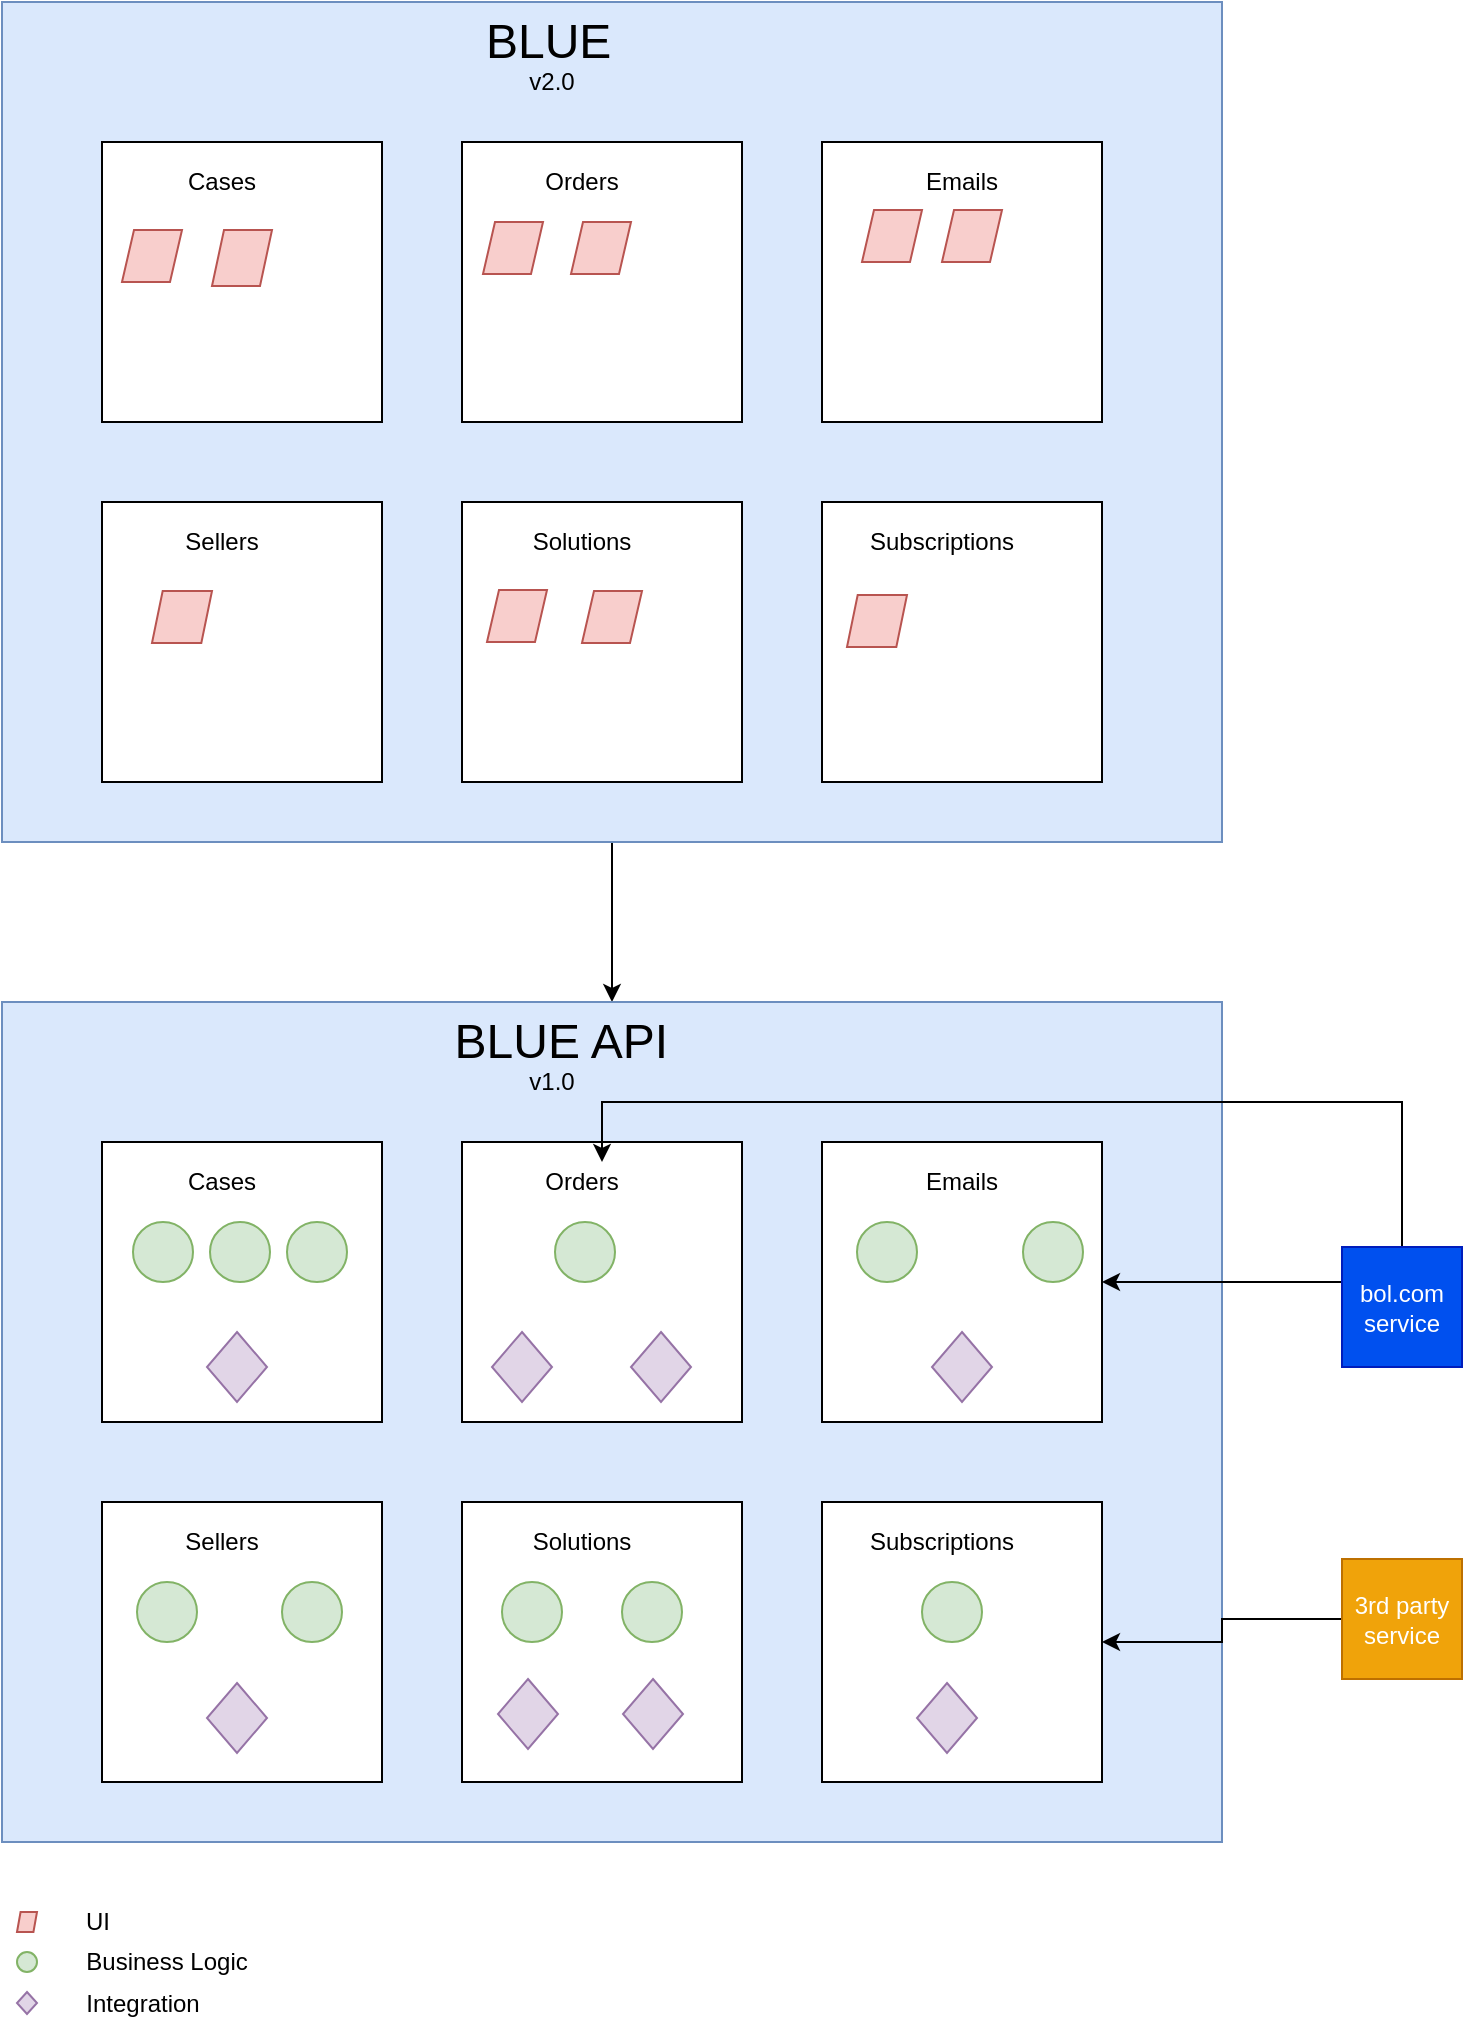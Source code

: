 <mxfile version="12.2.8" type="github" pages="1"><diagram id="LP4fNm2Q-F6p-JKcf-eE" name="Page-1"><mxGraphModel dx="2066" dy="1163" grid="1" gridSize="10" guides="1" tooltips="1" connect="1" arrows="1" fold="1" page="1" pageScale="1" pageWidth="827" pageHeight="1169" math="0" shadow="0"><root><mxCell id="0"/><mxCell id="1" parent="0"/><mxCell id="FIz1lYrmX7erdzPa_Lh_-113" value="" style="edgeStyle=orthogonalEdgeStyle;rounded=0;orthogonalLoop=1;jettySize=auto;html=1;" parent="1" source="FIz1lYrmX7erdzPa_Lh_-10" target="FIz1lYrmX7erdzPa_Lh_-66" edge="1"><mxGeometry relative="1" as="geometry"/></mxCell><mxCell id="FIz1lYrmX7erdzPa_Lh_-10" value="" style="rounded=0;whiteSpace=wrap;html=1;fillColor=#dae8fc;strokeColor=#6c8ebf;" parent="1" vertex="1"><mxGeometry x="60" y="20" width="610" height="420" as="geometry"/></mxCell><mxCell id="FIz1lYrmX7erdzPa_Lh_-2" value="&lt;font style=&quot;font-size: 24px&quot;&gt;BLUE&amp;nbsp;&amp;nbsp;&lt;/font&gt;" style="text;html=1;strokeColor=none;fillColor=none;align=center;verticalAlign=middle;whiteSpace=wrap;rounded=0;" parent="1" vertex="1"><mxGeometry x="320" y="30" width="40" height="20" as="geometry"/></mxCell><mxCell id="FIz1lYrmX7erdzPa_Lh_-3" value="" style="whiteSpace=wrap;html=1;aspect=fixed;" parent="1" vertex="1"><mxGeometry x="110" y="90" width="140" height="140" as="geometry"/></mxCell><mxCell id="FIz1lYrmX7erdzPa_Lh_-4" value="" style="whiteSpace=wrap;html=1;aspect=fixed;" parent="1" vertex="1"><mxGeometry x="290" y="90" width="140" height="140" as="geometry"/></mxCell><mxCell id="FIz1lYrmX7erdzPa_Lh_-6" value="" style="whiteSpace=wrap;html=1;aspect=fixed;" parent="1" vertex="1"><mxGeometry x="110" y="270" width="140" height="140" as="geometry"/></mxCell><mxCell id="FIz1lYrmX7erdzPa_Lh_-7" value="" style="whiteSpace=wrap;html=1;aspect=fixed;" parent="1" vertex="1"><mxGeometry x="290" y="270" width="140" height="140" as="geometry"/></mxCell><mxCell id="FIz1lYrmX7erdzPa_Lh_-8" value="" style="whiteSpace=wrap;html=1;aspect=fixed;" parent="1" vertex="1"><mxGeometry x="470" y="90" width="140" height="140" as="geometry"/></mxCell><mxCell id="FIz1lYrmX7erdzPa_Lh_-9" value="" style="whiteSpace=wrap;html=1;aspect=fixed;" parent="1" vertex="1"><mxGeometry x="470" y="270" width="140" height="140" as="geometry"/></mxCell><mxCell id="FIz1lYrmX7erdzPa_Lh_-11" value="Cases" style="text;html=1;strokeColor=none;fillColor=none;align=center;verticalAlign=middle;whiteSpace=wrap;rounded=0;" parent="1" vertex="1"><mxGeometry x="150" y="100" width="40" height="20" as="geometry"/></mxCell><mxCell id="FIz1lYrmX7erdzPa_Lh_-12" value="Orders" style="text;html=1;strokeColor=none;fillColor=none;align=center;verticalAlign=middle;whiteSpace=wrap;rounded=0;" parent="1" vertex="1"><mxGeometry x="330" y="100" width="40" height="20" as="geometry"/></mxCell><mxCell id="FIz1lYrmX7erdzPa_Lh_-13" value="Emails" style="text;html=1;strokeColor=none;fillColor=none;align=center;verticalAlign=middle;whiteSpace=wrap;rounded=0;" parent="1" vertex="1"><mxGeometry x="520" y="100" width="40" height="20" as="geometry"/></mxCell><mxCell id="FIz1lYrmX7erdzPa_Lh_-14" value="Sellers" style="text;html=1;strokeColor=none;fillColor=none;align=center;verticalAlign=middle;whiteSpace=wrap;rounded=0;" parent="1" vertex="1"><mxGeometry x="150" y="280" width="40" height="20" as="geometry"/></mxCell><mxCell id="FIz1lYrmX7erdzPa_Lh_-15" value="Solutions" style="text;html=1;strokeColor=none;fillColor=none;align=center;verticalAlign=middle;whiteSpace=wrap;rounded=0;" parent="1" vertex="1"><mxGeometry x="330" y="280" width="40" height="20" as="geometry"/></mxCell><mxCell id="FIz1lYrmX7erdzPa_Lh_-16" value="Subscriptions" style="text;html=1;strokeColor=none;fillColor=none;align=center;verticalAlign=middle;whiteSpace=wrap;rounded=0;" parent="1" vertex="1"><mxGeometry x="510" y="280" width="40" height="20" as="geometry"/></mxCell><mxCell id="FIz1lYrmX7erdzPa_Lh_-17" value="" style="shape=parallelogram;perimeter=parallelogramPerimeter;whiteSpace=wrap;html=1;fillColor=#f8cecc;strokeColor=#b85450;" parent="1" vertex="1"><mxGeometry x="120" y="134" width="30" height="26" as="geometry"/></mxCell><mxCell id="FIz1lYrmX7erdzPa_Lh_-23" value="" style="shape=parallelogram;perimeter=parallelogramPerimeter;whiteSpace=wrap;html=1;fillColor=#f8cecc;strokeColor=#b85450;" parent="1" vertex="1"><mxGeometry x="165" y="134" width="30" height="28" as="geometry"/></mxCell><mxCell id="FIz1lYrmX7erdzPa_Lh_-24" value="" style="shape=parallelogram;perimeter=parallelogramPerimeter;whiteSpace=wrap;html=1;fillColor=#f8cecc;strokeColor=#b85450;" parent="1" vertex="1"><mxGeometry x="300.5" y="130" width="30" height="26" as="geometry"/></mxCell><mxCell id="FIz1lYrmX7erdzPa_Lh_-26" value="" style="shape=parallelogram;perimeter=parallelogramPerimeter;whiteSpace=wrap;html=1;fillColor=#f8cecc;strokeColor=#b85450;" parent="1" vertex="1"><mxGeometry x="344.5" y="130" width="30" height="26" as="geometry"/></mxCell><mxCell id="FIz1lYrmX7erdzPa_Lh_-28" value="" style="shape=parallelogram;perimeter=parallelogramPerimeter;whiteSpace=wrap;html=1;fillColor=#f8cecc;strokeColor=#b85450;" parent="1" vertex="1"><mxGeometry x="530" y="124" width="30" height="26" as="geometry"/></mxCell><mxCell id="FIz1lYrmX7erdzPa_Lh_-30" value="" style="shape=parallelogram;perimeter=parallelogramPerimeter;whiteSpace=wrap;html=1;fillColor=#f8cecc;strokeColor=#b85450;" parent="1" vertex="1"><mxGeometry x="490" y="124" width="30" height="26" as="geometry"/></mxCell><mxCell id="FIz1lYrmX7erdzPa_Lh_-40" value="" style="shape=parallelogram;perimeter=parallelogramPerimeter;whiteSpace=wrap;html=1;fillColor=#f8cecc;strokeColor=#b85450;" parent="1" vertex="1"><mxGeometry x="302.5" y="314" width="30" height="26" as="geometry"/></mxCell><mxCell id="FIz1lYrmX7erdzPa_Lh_-45" value="" style="shape=parallelogram;perimeter=parallelogramPerimeter;whiteSpace=wrap;html=1;fillColor=#f8cecc;strokeColor=#b85450;" parent="1" vertex="1"><mxGeometry x="350" y="314.5" width="30" height="26" as="geometry"/></mxCell><mxCell id="FIz1lYrmX7erdzPa_Lh_-48" value="" style="shape=parallelogram;perimeter=parallelogramPerimeter;whiteSpace=wrap;html=1;fillColor=#f8cecc;strokeColor=#b85450;size=0.178;" parent="1" vertex="1"><mxGeometry x="135" y="314.5" width="30" height="26" as="geometry"/></mxCell><mxCell id="FIz1lYrmX7erdzPa_Lh_-52" value="" style="shape=parallelogram;perimeter=parallelogramPerimeter;whiteSpace=wrap;html=1;fillColor=#f8cecc;strokeColor=#b85450;size=0.178;" parent="1" vertex="1"><mxGeometry x="482.5" y="316.5" width="30" height="26" as="geometry"/></mxCell><mxCell id="FIz1lYrmX7erdzPa_Lh_-53" value="v2.0" style="text;html=1;strokeColor=none;fillColor=none;align=center;verticalAlign=middle;whiteSpace=wrap;rounded=0;" parent="1" vertex="1"><mxGeometry x="315" y="50" width="40" height="20" as="geometry"/></mxCell><mxCell id="FIz1lYrmX7erdzPa_Lh_-54" value="" style="shape=parallelogram;perimeter=parallelogramPerimeter;whiteSpace=wrap;html=1;fillColor=#f8cecc;strokeColor=#b85450;size=0.178;" parent="1" vertex="1"><mxGeometry x="67.5" y="975" width="10" height="10" as="geometry"/></mxCell><mxCell id="FIz1lYrmX7erdzPa_Lh_-55" value="" style="ellipse;whiteSpace=wrap;html=1;aspect=fixed;fillColor=#d5e8d4;strokeColor=#82b366;" parent="1" vertex="1"><mxGeometry x="67.5" y="995" width="10" height="10" as="geometry"/></mxCell><mxCell id="FIz1lYrmX7erdzPa_Lh_-57" value="" style="rhombus;whiteSpace=wrap;html=1;fillColor=#e1d5e7;strokeColor=#9673a6;" parent="1" vertex="1"><mxGeometry x="67.5" y="1015" width="10" height="11" as="geometry"/></mxCell><mxCell id="FIz1lYrmX7erdzPa_Lh_-63" value="UI" style="text;html=1;strokeColor=none;fillColor=none;align=center;verticalAlign=middle;whiteSpace=wrap;rounded=0;" parent="1" vertex="1"><mxGeometry x="87.5" y="970" width="40" height="20" as="geometry"/></mxCell><mxCell id="FIz1lYrmX7erdzPa_Lh_-64" value="Business Logic" style="text;html=1;strokeColor=none;fillColor=none;align=center;verticalAlign=middle;whiteSpace=wrap;rounded=0;" parent="1" vertex="1"><mxGeometry x="95" y="987.5" width="95" height="25" as="geometry"/></mxCell><mxCell id="FIz1lYrmX7erdzPa_Lh_-65" value="Integration" style="text;html=1;strokeColor=none;fillColor=none;align=center;verticalAlign=middle;whiteSpace=wrap;rounded=0;" parent="1" vertex="1"><mxGeometry x="82.5" y="1008" width="95" height="25" as="geometry"/></mxCell><mxCell id="FIz1lYrmX7erdzPa_Lh_-66" value="" style="rounded=0;whiteSpace=wrap;html=1;fillColor=#dae8fc;strokeColor=#6c8ebf;" parent="1" vertex="1"><mxGeometry x="60" y="520" width="610" height="420" as="geometry"/></mxCell><mxCell id="FIz1lYrmX7erdzPa_Lh_-67" value="&lt;font style=&quot;font-size: 24px&quot;&gt;BLUE API&amp;nbsp;&lt;/font&gt;" style="text;html=1;strokeColor=none;fillColor=none;align=center;verticalAlign=middle;whiteSpace=wrap;rounded=0;" parent="1" vertex="1"><mxGeometry x="273" y="530" width="140" height="20" as="geometry"/></mxCell><mxCell id="FIz1lYrmX7erdzPa_Lh_-68" value="" style="whiteSpace=wrap;html=1;aspect=fixed;" parent="1" vertex="1"><mxGeometry x="110" y="590" width="140" height="140" as="geometry"/></mxCell><mxCell id="FIz1lYrmX7erdzPa_Lh_-69" value="" style="whiteSpace=wrap;html=1;aspect=fixed;" parent="1" vertex="1"><mxGeometry x="290" y="590" width="140" height="140" as="geometry"/></mxCell><mxCell id="FIz1lYrmX7erdzPa_Lh_-70" value="" style="whiteSpace=wrap;html=1;aspect=fixed;" parent="1" vertex="1"><mxGeometry x="110" y="770" width="140" height="140" as="geometry"/></mxCell><mxCell id="FIz1lYrmX7erdzPa_Lh_-71" value="" style="whiteSpace=wrap;html=1;aspect=fixed;" parent="1" vertex="1"><mxGeometry x="290" y="770" width="140" height="140" as="geometry"/></mxCell><mxCell id="FIz1lYrmX7erdzPa_Lh_-72" value="" style="whiteSpace=wrap;html=1;aspect=fixed;" parent="1" vertex="1"><mxGeometry x="470" y="590" width="140" height="140" as="geometry"/></mxCell><mxCell id="FIz1lYrmX7erdzPa_Lh_-73" value="" style="whiteSpace=wrap;html=1;aspect=fixed;" parent="1" vertex="1"><mxGeometry x="470" y="770" width="140" height="140" as="geometry"/></mxCell><mxCell id="FIz1lYrmX7erdzPa_Lh_-74" value="Cases" style="text;html=1;strokeColor=none;fillColor=none;align=center;verticalAlign=middle;whiteSpace=wrap;rounded=0;" parent="1" vertex="1"><mxGeometry x="150" y="600" width="40" height="20" as="geometry"/></mxCell><mxCell id="FIz1lYrmX7erdzPa_Lh_-75" value="Orders" style="text;html=1;strokeColor=none;fillColor=none;align=center;verticalAlign=middle;whiteSpace=wrap;rounded=0;" parent="1" vertex="1"><mxGeometry x="330" y="600" width="40" height="20" as="geometry"/></mxCell><mxCell id="FIz1lYrmX7erdzPa_Lh_-76" value="Emails" style="text;html=1;strokeColor=none;fillColor=none;align=center;verticalAlign=middle;whiteSpace=wrap;rounded=0;" parent="1" vertex="1"><mxGeometry x="520" y="600" width="40" height="20" as="geometry"/></mxCell><mxCell id="FIz1lYrmX7erdzPa_Lh_-77" value="Sellers" style="text;html=1;strokeColor=none;fillColor=none;align=center;verticalAlign=middle;whiteSpace=wrap;rounded=0;" parent="1" vertex="1"><mxGeometry x="150" y="780" width="40" height="20" as="geometry"/></mxCell><mxCell id="FIz1lYrmX7erdzPa_Lh_-78" value="Solutions" style="text;html=1;strokeColor=none;fillColor=none;align=center;verticalAlign=middle;whiteSpace=wrap;rounded=0;" parent="1" vertex="1"><mxGeometry x="330" y="780" width="40" height="20" as="geometry"/></mxCell><mxCell id="FIz1lYrmX7erdzPa_Lh_-79" value="Subscriptions" style="text;html=1;strokeColor=none;fillColor=none;align=center;verticalAlign=middle;whiteSpace=wrap;rounded=0;" parent="1" vertex="1"><mxGeometry x="510" y="780" width="40" height="20" as="geometry"/></mxCell><mxCell id="FIz1lYrmX7erdzPa_Lh_-81" value="" style="ellipse;whiteSpace=wrap;html=1;aspect=fixed;fillColor=#d5e8d4;strokeColor=#82b366;" parent="1" vertex="1"><mxGeometry x="202.5" y="630" width="30" height="30" as="geometry"/></mxCell><mxCell id="FIz1lYrmX7erdzPa_Lh_-82" value="" style="ellipse;whiteSpace=wrap;html=1;aspect=fixed;fillColor=#d5e8d4;strokeColor=#82b366;" parent="1" vertex="1"><mxGeometry x="125.5" y="630" width="30" height="30" as="geometry"/></mxCell><mxCell id="FIz1lYrmX7erdzPa_Lh_-83" value="" style="ellipse;whiteSpace=wrap;html=1;aspect=fixed;fillColor=#d5e8d4;strokeColor=#82b366;" parent="1" vertex="1"><mxGeometry x="164" y="630" width="30" height="30" as="geometry"/></mxCell><mxCell id="FIz1lYrmX7erdzPa_Lh_-86" value="" style="ellipse;whiteSpace=wrap;html=1;aspect=fixed;fillColor=#d5e8d4;strokeColor=#82b366;" parent="1" vertex="1"><mxGeometry x="336.5" y="630" width="30" height="30" as="geometry"/></mxCell><mxCell id="FIz1lYrmX7erdzPa_Lh_-88" value="" style="ellipse;whiteSpace=wrap;html=1;aspect=fixed;fillColor=#d5e8d4;strokeColor=#82b366;" parent="1" vertex="1"><mxGeometry x="570.5" y="630" width="30" height="30" as="geometry"/></mxCell><mxCell id="FIz1lYrmX7erdzPa_Lh_-90" value="" style="ellipse;whiteSpace=wrap;html=1;aspect=fixed;fillColor=#d5e8d4;strokeColor=#82b366;" parent="1" vertex="1"><mxGeometry x="487.5" y="630" width="30" height="30" as="geometry"/></mxCell><mxCell id="FIz1lYrmX7erdzPa_Lh_-92" value="" style="rhombus;whiteSpace=wrap;html=1;fillColor=#e1d5e7;strokeColor=#9673a6;" parent="1" vertex="1"><mxGeometry x="162.5" y="685" width="30" height="35" as="geometry"/></mxCell><mxCell id="FIz1lYrmX7erdzPa_Lh_-93" value="" style="rhombus;whiteSpace=wrap;html=1;fillColor=#e1d5e7;strokeColor=#9673a6;" parent="1" vertex="1"><mxGeometry x="374.5" y="685" width="30" height="35" as="geometry"/></mxCell><mxCell id="FIz1lYrmX7erdzPa_Lh_-94" value="" style="rhombus;whiteSpace=wrap;html=1;fillColor=#e1d5e7;strokeColor=#9673a6;" parent="1" vertex="1"><mxGeometry x="305" y="685" width="30" height="35" as="geometry"/></mxCell><mxCell id="FIz1lYrmX7erdzPa_Lh_-95" value="" style="rhombus;whiteSpace=wrap;html=1;fillColor=#e1d5e7;strokeColor=#9673a6;" parent="1" vertex="1"><mxGeometry x="525" y="685" width="30" height="35" as="geometry"/></mxCell><mxCell id="FIz1lYrmX7erdzPa_Lh_-96" value="" style="rhombus;whiteSpace=wrap;html=1;fillColor=#e1d5e7;strokeColor=#9673a6;" parent="1" vertex="1"><mxGeometry x="370.5" y="858.5" width="30" height="35" as="geometry"/></mxCell><mxCell id="FIz1lYrmX7erdzPa_Lh_-97" value="" style="rhombus;whiteSpace=wrap;html=1;fillColor=#e1d5e7;strokeColor=#9673a6;" parent="1" vertex="1"><mxGeometry x="308" y="858.5" width="30" height="35" as="geometry"/></mxCell><mxCell id="FIz1lYrmX7erdzPa_Lh_-98" value="" style="ellipse;whiteSpace=wrap;html=1;aspect=fixed;fillColor=#d5e8d4;strokeColor=#82b366;" parent="1" vertex="1"><mxGeometry x="370" y="810" width="30" height="30" as="geometry"/></mxCell><mxCell id="FIz1lYrmX7erdzPa_Lh_-100" value="" style="ellipse;whiteSpace=wrap;html=1;aspect=fixed;fillColor=#d5e8d4;strokeColor=#82b366;" parent="1" vertex="1"><mxGeometry x="310" y="810" width="30" height="30" as="geometry"/></mxCell><mxCell id="FIz1lYrmX7erdzPa_Lh_-101" value="" style="rhombus;whiteSpace=wrap;html=1;fillColor=#e1d5e7;strokeColor=#9673a6;" parent="1" vertex="1"><mxGeometry x="162.5" y="860.5" width="30" height="35" as="geometry"/></mxCell><mxCell id="FIz1lYrmX7erdzPa_Lh_-102" value="" style="ellipse;whiteSpace=wrap;html=1;aspect=fixed;fillColor=#d5e8d4;strokeColor=#82b366;" parent="1" vertex="1"><mxGeometry x="200" y="810" width="30" height="30" as="geometry"/></mxCell><mxCell id="FIz1lYrmX7erdzPa_Lh_-105" value="" style="ellipse;whiteSpace=wrap;html=1;aspect=fixed;fillColor=#d5e8d4;strokeColor=#82b366;" parent="1" vertex="1"><mxGeometry x="127.5" y="810" width="30" height="30" as="geometry"/></mxCell><mxCell id="FIz1lYrmX7erdzPa_Lh_-106" value="" style="rhombus;whiteSpace=wrap;html=1;fillColor=#e1d5e7;strokeColor=#9673a6;" parent="1" vertex="1"><mxGeometry x="517.5" y="860.5" width="30" height="35" as="geometry"/></mxCell><mxCell id="FIz1lYrmX7erdzPa_Lh_-107" value="" style="ellipse;whiteSpace=wrap;html=1;aspect=fixed;fillColor=#d5e8d4;strokeColor=#82b366;" parent="1" vertex="1"><mxGeometry x="520" y="810" width="30" height="30" as="geometry"/></mxCell><mxCell id="FIz1lYrmX7erdzPa_Lh_-109" value="v1.0" style="text;html=1;strokeColor=none;fillColor=none;align=center;verticalAlign=middle;whiteSpace=wrap;rounded=0;" parent="1" vertex="1"><mxGeometry x="315" y="550" width="40" height="20" as="geometry"/></mxCell><mxCell id="WpUuXk8MgS6Kh1mQq8o9-4" style="edgeStyle=orthogonalEdgeStyle;rounded=0;orthogonalLoop=1;jettySize=auto;html=1;" edge="1" parent="1" source="WpUuXk8MgS6Kh1mQq8o9-1" target="FIz1lYrmX7erdzPa_Lh_-72"><mxGeometry relative="1" as="geometry"><Array as="points"><mxPoint x="710" y="660"/><mxPoint x="710" y="660"/></Array></mxGeometry></mxCell><mxCell id="WpUuXk8MgS6Kh1mQq8o9-5" style="edgeStyle=orthogonalEdgeStyle;rounded=0;orthogonalLoop=1;jettySize=auto;html=1;entryX=0.75;entryY=0;entryDx=0;entryDy=0;" edge="1" parent="1" source="WpUuXk8MgS6Kh1mQq8o9-1" target="FIz1lYrmX7erdzPa_Lh_-75"><mxGeometry relative="1" as="geometry"><Array as="points"><mxPoint x="760" y="570"/><mxPoint x="360" y="570"/></Array></mxGeometry></mxCell><mxCell id="WpUuXk8MgS6Kh1mQq8o9-1" value="bol.com&lt;br&gt;service" style="whiteSpace=wrap;html=1;aspect=fixed;fillColor=#0050ef;strokeColor=#001DBC;fontColor=#ffffff;" vertex="1" parent="1"><mxGeometry x="730" y="642.5" width="60" height="60" as="geometry"/></mxCell><mxCell id="WpUuXk8MgS6Kh1mQq8o9-3" style="edgeStyle=orthogonalEdgeStyle;rounded=0;orthogonalLoop=1;jettySize=auto;html=1;" edge="1" parent="1" source="WpUuXk8MgS6Kh1mQq8o9-2" target="FIz1lYrmX7erdzPa_Lh_-73"><mxGeometry relative="1" as="geometry"/></mxCell><mxCell id="WpUuXk8MgS6Kh1mQq8o9-2" value="3rd party&lt;br&gt;service" style="whiteSpace=wrap;html=1;aspect=fixed;fillColor=#f0a30a;strokeColor=#BD7000;fontColor=#ffffff;" vertex="1" parent="1"><mxGeometry x="730" y="798.5" width="60" height="60" as="geometry"/></mxCell></root></mxGraphModel></diagram></mxfile>
